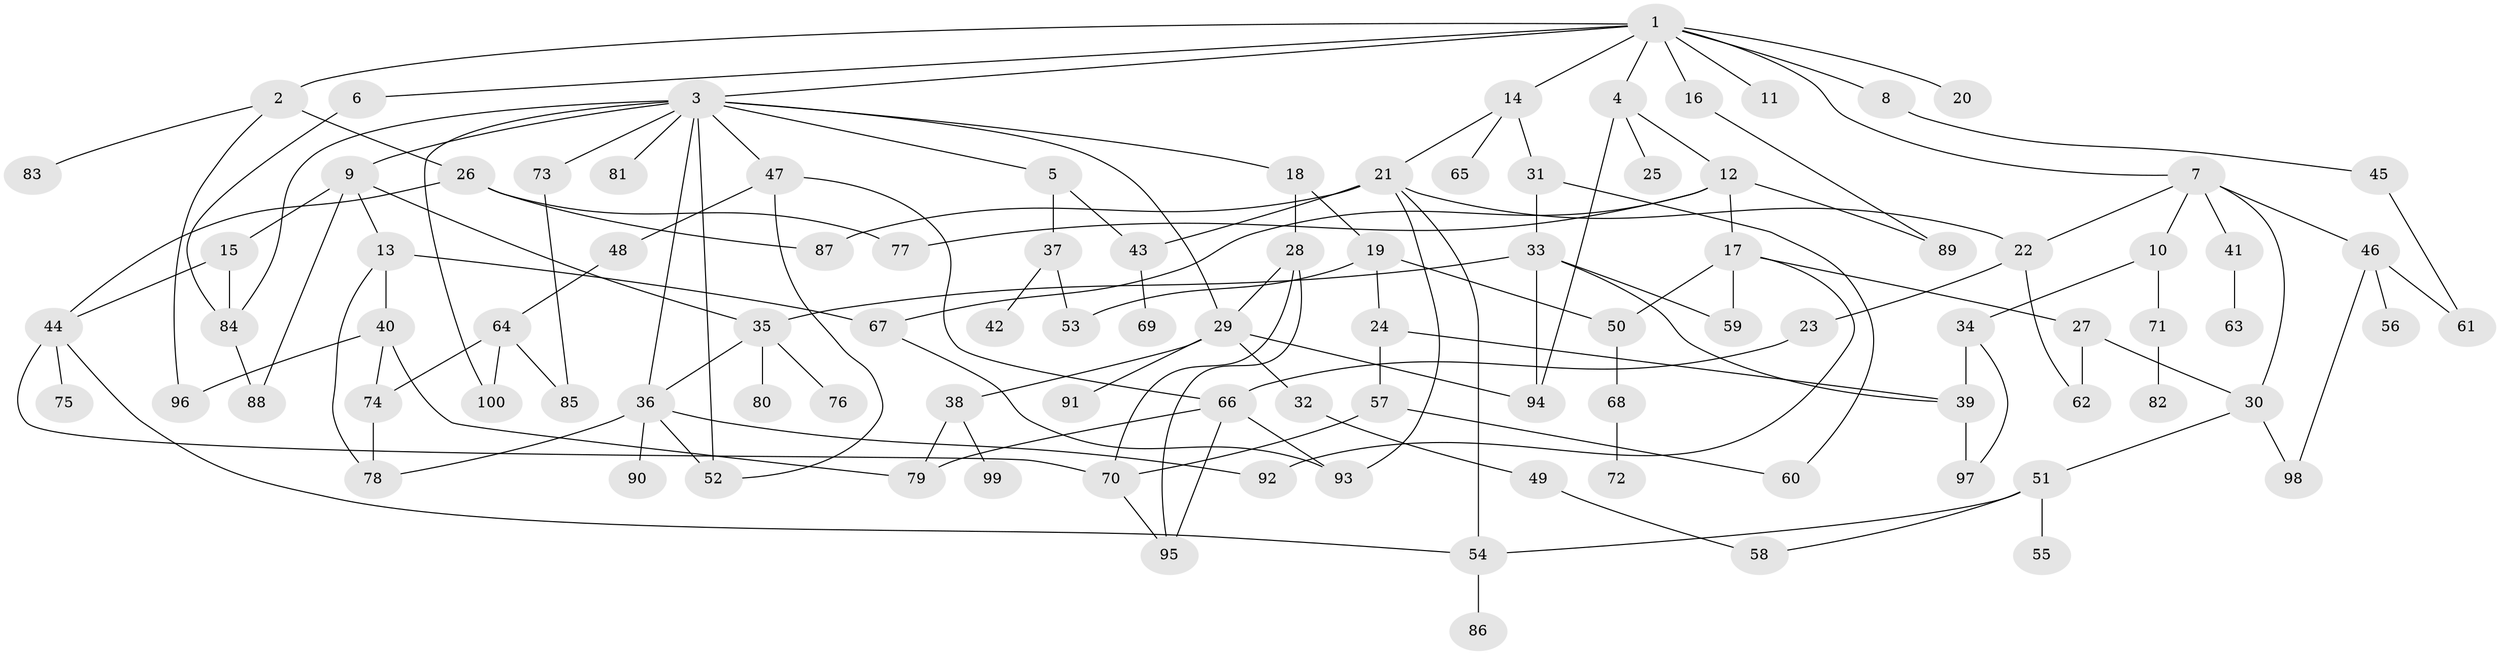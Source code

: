 // Generated by graph-tools (version 1.1) at 2025/13/03/09/25 04:13:37]
// undirected, 100 vertices, 146 edges
graph export_dot {
graph [start="1"]
  node [color=gray90,style=filled];
  1;
  2;
  3;
  4;
  5;
  6;
  7;
  8;
  9;
  10;
  11;
  12;
  13;
  14;
  15;
  16;
  17;
  18;
  19;
  20;
  21;
  22;
  23;
  24;
  25;
  26;
  27;
  28;
  29;
  30;
  31;
  32;
  33;
  34;
  35;
  36;
  37;
  38;
  39;
  40;
  41;
  42;
  43;
  44;
  45;
  46;
  47;
  48;
  49;
  50;
  51;
  52;
  53;
  54;
  55;
  56;
  57;
  58;
  59;
  60;
  61;
  62;
  63;
  64;
  65;
  66;
  67;
  68;
  69;
  70;
  71;
  72;
  73;
  74;
  75;
  76;
  77;
  78;
  79;
  80;
  81;
  82;
  83;
  84;
  85;
  86;
  87;
  88;
  89;
  90;
  91;
  92;
  93;
  94;
  95;
  96;
  97;
  98;
  99;
  100;
  1 -- 2;
  1 -- 3;
  1 -- 4;
  1 -- 6;
  1 -- 7;
  1 -- 8;
  1 -- 11;
  1 -- 14;
  1 -- 16;
  1 -- 20;
  2 -- 26;
  2 -- 83;
  2 -- 96;
  3 -- 5;
  3 -- 9;
  3 -- 18;
  3 -- 47;
  3 -- 52;
  3 -- 73;
  3 -- 81;
  3 -- 100;
  3 -- 84;
  3 -- 29;
  3 -- 36;
  4 -- 12;
  4 -- 25;
  4 -- 94;
  5 -- 37;
  5 -- 43;
  6 -- 84;
  7 -- 10;
  7 -- 41;
  7 -- 46;
  7 -- 30;
  7 -- 22;
  8 -- 45;
  9 -- 13;
  9 -- 15;
  9 -- 88;
  9 -- 35;
  10 -- 34;
  10 -- 71;
  12 -- 17;
  12 -- 77;
  12 -- 89;
  12 -- 67;
  13 -- 40;
  13 -- 67;
  13 -- 78;
  14 -- 21;
  14 -- 31;
  14 -- 65;
  15 -- 44;
  15 -- 84;
  16 -- 89;
  17 -- 27;
  17 -- 59;
  17 -- 92;
  17 -- 50;
  18 -- 19;
  18 -- 28;
  19 -- 24;
  19 -- 50;
  19 -- 53;
  21 -- 22;
  21 -- 43;
  21 -- 54;
  21 -- 87;
  21 -- 93;
  22 -- 23;
  22 -- 62;
  23 -- 66;
  24 -- 39;
  24 -- 57;
  26 -- 44;
  26 -- 87;
  26 -- 77;
  27 -- 30;
  27 -- 62;
  28 -- 29;
  28 -- 95;
  28 -- 70;
  29 -- 32;
  29 -- 38;
  29 -- 91;
  29 -- 94;
  30 -- 51;
  30 -- 98;
  31 -- 33;
  31 -- 60;
  32 -- 49;
  33 -- 35;
  33 -- 39;
  33 -- 59;
  33 -- 94;
  34 -- 97;
  34 -- 39;
  35 -- 36;
  35 -- 76;
  35 -- 80;
  36 -- 90;
  36 -- 92;
  36 -- 52;
  36 -- 78;
  37 -- 42;
  37 -- 53;
  38 -- 99;
  38 -- 79;
  39 -- 97;
  40 -- 79;
  40 -- 96;
  40 -- 74;
  41 -- 63;
  43 -- 69;
  44 -- 75;
  44 -- 54;
  44 -- 70;
  45 -- 61;
  46 -- 56;
  46 -- 61;
  46 -- 98;
  47 -- 48;
  47 -- 66;
  47 -- 52;
  48 -- 64;
  49 -- 58;
  50 -- 68;
  51 -- 55;
  51 -- 58;
  51 -- 54;
  54 -- 86;
  57 -- 60;
  57 -- 70;
  64 -- 74;
  64 -- 85;
  64 -- 100;
  66 -- 93;
  66 -- 79;
  66 -- 95;
  67 -- 93;
  68 -- 72;
  70 -- 95;
  71 -- 82;
  73 -- 85;
  74 -- 78;
  84 -- 88;
}
